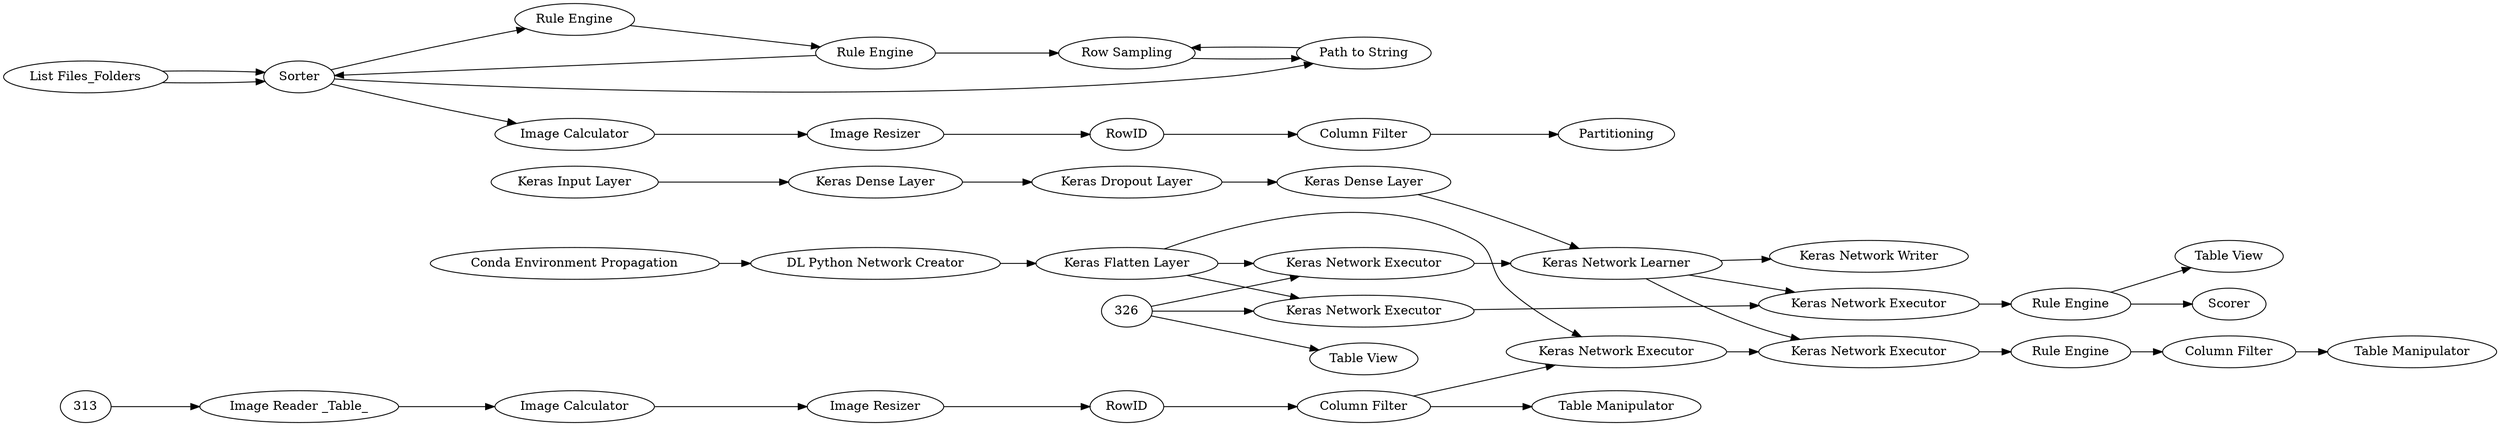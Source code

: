 digraph {
	288 [label="Rule Engine"]
	299 [label="DL Python Network Creator"]
	300 [label="Keras Network Executor"]
	301 [label="Keras Flatten Layer"]
	302 [label="Keras Input Layer"]
	303 [label="Keras Dense Layer"]
	304 [label="Keras Dropout Layer"]
	305 [label="Keras Dense Layer"]
	306 [label="Keras Network Learner"]
	307 [label="Keras Network Executor"]
	309 [label=Scorer]
	310 [label="Rule Engine"]
	311 [label=RowID]
	312 [label="Image Resizer"]
	247 [label="Row Sampling"]
	252 [label=Sorter]
	285 [label="List Files_Folders"]
	286 [label="Path to String"]
	314 [label="Image Calculator"]
	315 [label="Image Reader _Table_"]
	316 [label="Column Filter"]
	318 [label="Keras Network Executor"]
	223 [label=Partitioning]
	252 [label="Image Reader _Table_"]
	255 [label=RowID]
	259 [label="Image Resizer"]
	265 [label="Image Calculator"]
	266 [label="Column Filter"]
	246 [label="Rule Engine"]
	247 [label="Row Sampling"]
	252 [label=Sorter]
	285 [label="List Files_Folders"]
	286 [label="Path to String"]
	287 [label="Rule Engine"]
	327 [label="Conda Environment Propagation"]
	328 [label="Table View"]
	329 [label="Table View"]
	330 [label="Keras Network Writer"]
	348 [label="Table Manipulator"]
	349 [label="Keras Network Executor"]
	350 [label="Keras Network Executor"]
	351 [label="Column Filter"]
	352 [label="Table Manipulator"]
	252 -> 286
	285 -> 252
	286 -> 247
	246 -> 287
	247 -> 286
	252 -> 246
	285 -> 252
	287 -> 247
	252 -> 265
	255 -> 266
	259 -> 255
	265 -> 259
	266 -> 223
	287 -> 252
	288 -> 351
	299 -> 301
	300 -> 306
	301 -> 300
	301 -> 318
	301 -> 349
	302 -> 303
	303 -> 304
	304 -> 305
	305 -> 306
	306 -> 307
	306 -> 330
	306 -> 350
	307 -> 310
	310 -> 309
	310 -> 329
	311 -> 316
	312 -> 311
	313 -> 315
	314 -> 312
	315 -> 314
	316 -> 348
	316 -> 349
	318 -> 307
	326 -> 300
	326 -> 328
	326 -> 318
	327 -> 299
	349 -> 350
	350 -> 288
	351 -> 352
	rankdir=LR
}
